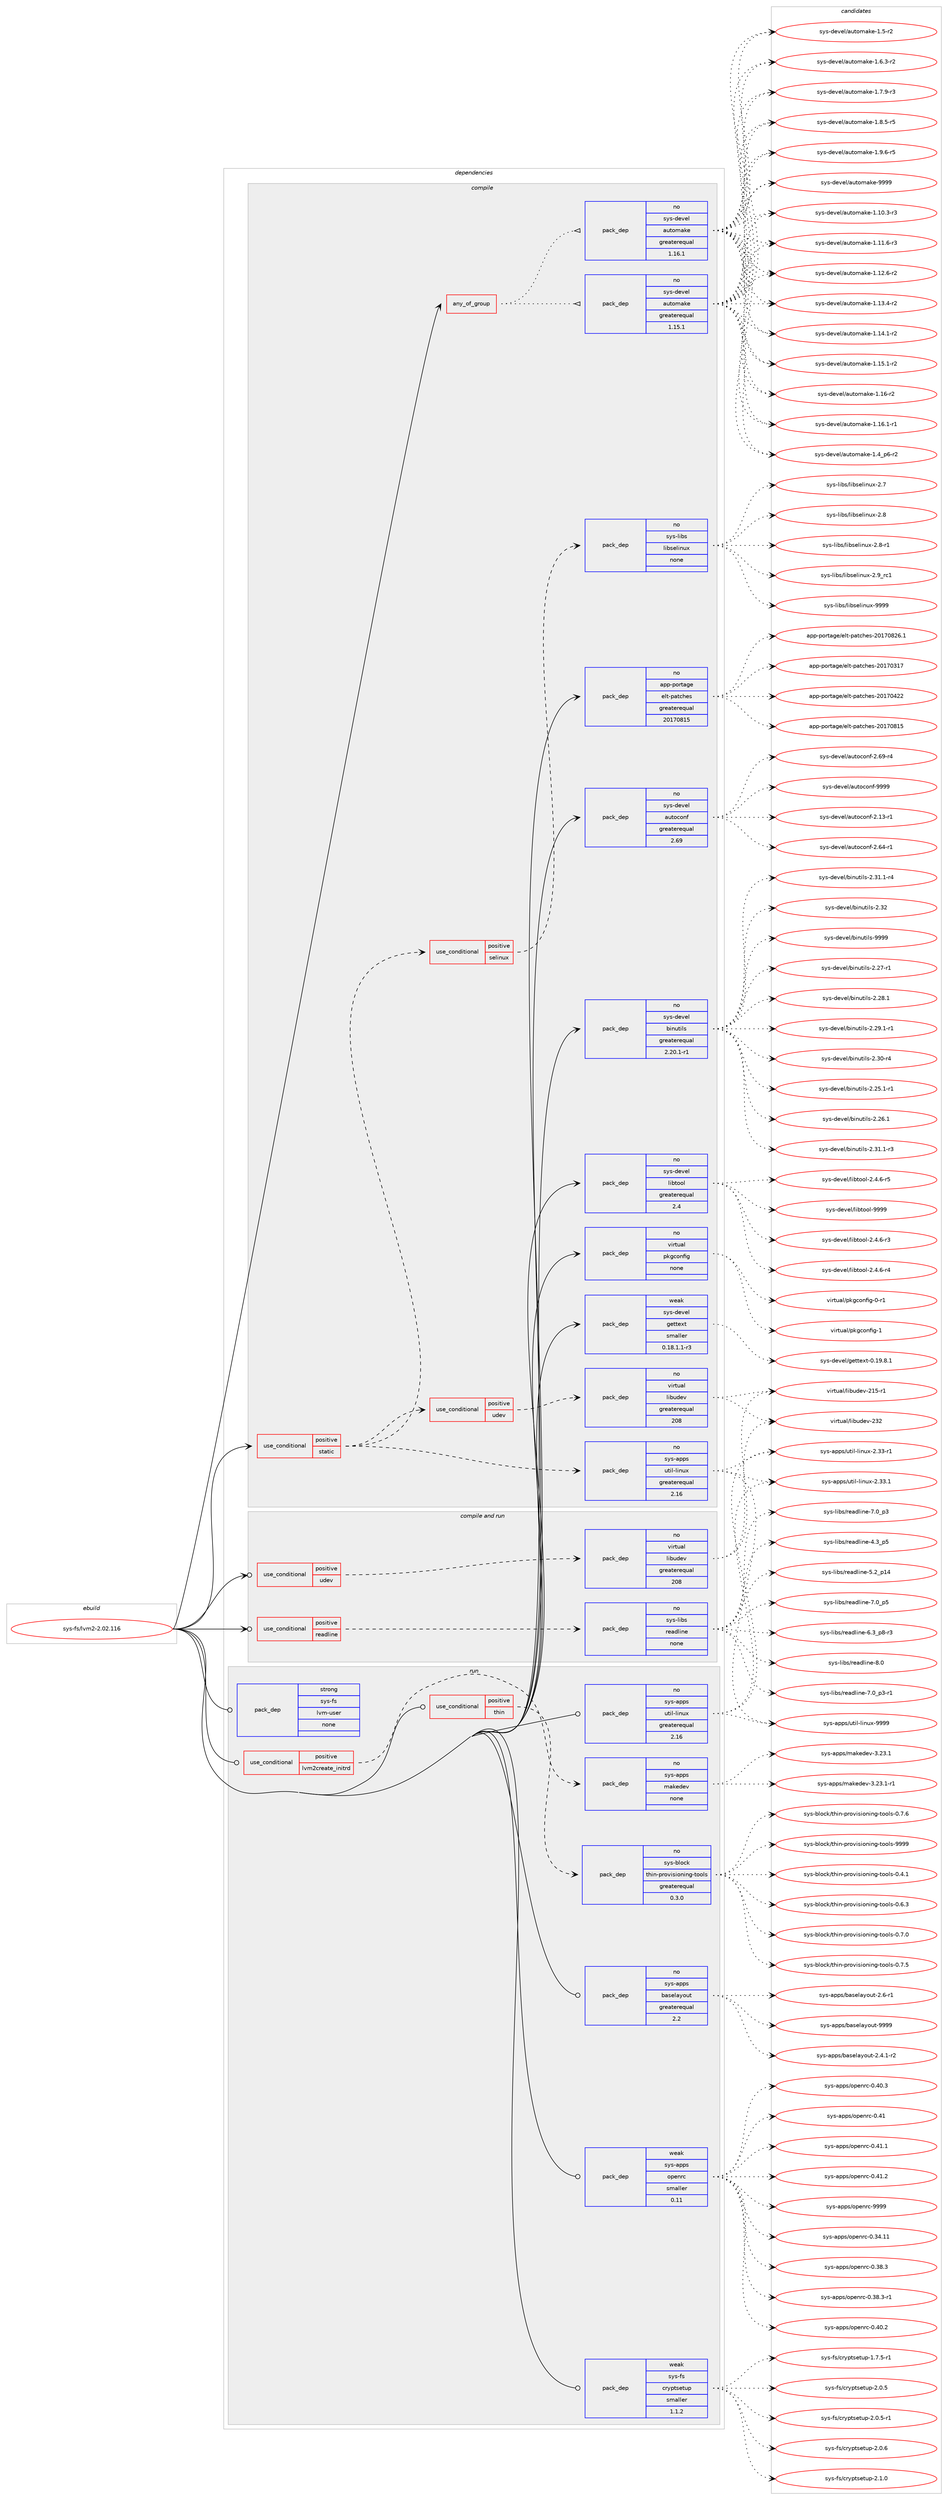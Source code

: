 digraph prolog {

# *************
# Graph options
# *************

newrank=true;
concentrate=true;
compound=true;
graph [rankdir=LR,fontname=Helvetica,fontsize=10,ranksep=1.5];#, ranksep=2.5, nodesep=0.2];
edge  [arrowhead=vee];
node  [fontname=Helvetica,fontsize=10];

# **********
# The ebuild
# **********

subgraph cluster_leftcol {
color=gray;
rank=same;
label=<<i>ebuild</i>>;
id [label="sys-fs/lvm2-2.02.116", color=red, width=4, href="../sys-fs/lvm2-2.02.116.svg"];
}

# ****************
# The dependencies
# ****************

subgraph cluster_midcol {
color=gray;
label=<<i>dependencies</i>>;
subgraph cluster_compile {
fillcolor="#eeeeee";
style=filled;
label=<<i>compile</i>>;
subgraph any27535 {
dependency1732407 [label=<<TABLE BORDER="0" CELLBORDER="1" CELLSPACING="0" CELLPADDING="4"><TR><TD CELLPADDING="10">any_of_group</TD></TR></TABLE>>, shape=none, color=red];subgraph pack1243264 {
dependency1732408 [label=<<TABLE BORDER="0" CELLBORDER="1" CELLSPACING="0" CELLPADDING="4" WIDTH="220"><TR><TD ROWSPAN="6" CELLPADDING="30">pack_dep</TD></TR><TR><TD WIDTH="110">no</TD></TR><TR><TD>sys-devel</TD></TR><TR><TD>automake</TD></TR><TR><TD>greaterequal</TD></TR><TR><TD>1.16.1</TD></TR></TABLE>>, shape=none, color=blue];
}
dependency1732407:e -> dependency1732408:w [weight=20,style="dotted",arrowhead="oinv"];
subgraph pack1243265 {
dependency1732409 [label=<<TABLE BORDER="0" CELLBORDER="1" CELLSPACING="0" CELLPADDING="4" WIDTH="220"><TR><TD ROWSPAN="6" CELLPADDING="30">pack_dep</TD></TR><TR><TD WIDTH="110">no</TD></TR><TR><TD>sys-devel</TD></TR><TR><TD>automake</TD></TR><TR><TD>greaterequal</TD></TR><TR><TD>1.15.1</TD></TR></TABLE>>, shape=none, color=blue];
}
dependency1732407:e -> dependency1732409:w [weight=20,style="dotted",arrowhead="oinv"];
}
id:e -> dependency1732407:w [weight=20,style="solid",arrowhead="vee"];
subgraph cond460691 {
dependency1732410 [label=<<TABLE BORDER="0" CELLBORDER="1" CELLSPACING="0" CELLPADDING="4"><TR><TD ROWSPAN="3" CELLPADDING="10">use_conditional</TD></TR><TR><TD>positive</TD></TR><TR><TD>static</TD></TR></TABLE>>, shape=none, color=red];
subgraph cond460692 {
dependency1732411 [label=<<TABLE BORDER="0" CELLBORDER="1" CELLSPACING="0" CELLPADDING="4"><TR><TD ROWSPAN="3" CELLPADDING="10">use_conditional</TD></TR><TR><TD>positive</TD></TR><TR><TD>selinux</TD></TR></TABLE>>, shape=none, color=red];
subgraph pack1243266 {
dependency1732412 [label=<<TABLE BORDER="0" CELLBORDER="1" CELLSPACING="0" CELLPADDING="4" WIDTH="220"><TR><TD ROWSPAN="6" CELLPADDING="30">pack_dep</TD></TR><TR><TD WIDTH="110">no</TD></TR><TR><TD>sys-libs</TD></TR><TR><TD>libselinux</TD></TR><TR><TD>none</TD></TR><TR><TD></TD></TR></TABLE>>, shape=none, color=blue];
}
dependency1732411:e -> dependency1732412:w [weight=20,style="dashed",arrowhead="vee"];
}
dependency1732410:e -> dependency1732411:w [weight=20,style="dashed",arrowhead="vee"];
subgraph cond460693 {
dependency1732413 [label=<<TABLE BORDER="0" CELLBORDER="1" CELLSPACING="0" CELLPADDING="4"><TR><TD ROWSPAN="3" CELLPADDING="10">use_conditional</TD></TR><TR><TD>positive</TD></TR><TR><TD>udev</TD></TR></TABLE>>, shape=none, color=red];
subgraph pack1243267 {
dependency1732414 [label=<<TABLE BORDER="0" CELLBORDER="1" CELLSPACING="0" CELLPADDING="4" WIDTH="220"><TR><TD ROWSPAN="6" CELLPADDING="30">pack_dep</TD></TR><TR><TD WIDTH="110">no</TD></TR><TR><TD>virtual</TD></TR><TR><TD>libudev</TD></TR><TR><TD>greaterequal</TD></TR><TR><TD>208</TD></TR></TABLE>>, shape=none, color=blue];
}
dependency1732413:e -> dependency1732414:w [weight=20,style="dashed",arrowhead="vee"];
}
dependency1732410:e -> dependency1732413:w [weight=20,style="dashed",arrowhead="vee"];
subgraph pack1243268 {
dependency1732415 [label=<<TABLE BORDER="0" CELLBORDER="1" CELLSPACING="0" CELLPADDING="4" WIDTH="220"><TR><TD ROWSPAN="6" CELLPADDING="30">pack_dep</TD></TR><TR><TD WIDTH="110">no</TD></TR><TR><TD>sys-apps</TD></TR><TR><TD>util-linux</TD></TR><TR><TD>greaterequal</TD></TR><TR><TD>2.16</TD></TR></TABLE>>, shape=none, color=blue];
}
dependency1732410:e -> dependency1732415:w [weight=20,style="dashed",arrowhead="vee"];
}
id:e -> dependency1732410:w [weight=20,style="solid",arrowhead="vee"];
subgraph pack1243269 {
dependency1732416 [label=<<TABLE BORDER="0" CELLBORDER="1" CELLSPACING="0" CELLPADDING="4" WIDTH="220"><TR><TD ROWSPAN="6" CELLPADDING="30">pack_dep</TD></TR><TR><TD WIDTH="110">no</TD></TR><TR><TD>app-portage</TD></TR><TR><TD>elt-patches</TD></TR><TR><TD>greaterequal</TD></TR><TR><TD>20170815</TD></TR></TABLE>>, shape=none, color=blue];
}
id:e -> dependency1732416:w [weight=20,style="solid",arrowhead="vee"];
subgraph pack1243270 {
dependency1732417 [label=<<TABLE BORDER="0" CELLBORDER="1" CELLSPACING="0" CELLPADDING="4" WIDTH="220"><TR><TD ROWSPAN="6" CELLPADDING="30">pack_dep</TD></TR><TR><TD WIDTH="110">no</TD></TR><TR><TD>sys-devel</TD></TR><TR><TD>autoconf</TD></TR><TR><TD>greaterequal</TD></TR><TR><TD>2.69</TD></TR></TABLE>>, shape=none, color=blue];
}
id:e -> dependency1732417:w [weight=20,style="solid",arrowhead="vee"];
subgraph pack1243271 {
dependency1732418 [label=<<TABLE BORDER="0" CELLBORDER="1" CELLSPACING="0" CELLPADDING="4" WIDTH="220"><TR><TD ROWSPAN="6" CELLPADDING="30">pack_dep</TD></TR><TR><TD WIDTH="110">no</TD></TR><TR><TD>sys-devel</TD></TR><TR><TD>binutils</TD></TR><TR><TD>greaterequal</TD></TR><TR><TD>2.20.1-r1</TD></TR></TABLE>>, shape=none, color=blue];
}
id:e -> dependency1732418:w [weight=20,style="solid",arrowhead="vee"];
subgraph pack1243272 {
dependency1732419 [label=<<TABLE BORDER="0" CELLBORDER="1" CELLSPACING="0" CELLPADDING="4" WIDTH="220"><TR><TD ROWSPAN="6" CELLPADDING="30">pack_dep</TD></TR><TR><TD WIDTH="110">no</TD></TR><TR><TD>sys-devel</TD></TR><TR><TD>libtool</TD></TR><TR><TD>greaterequal</TD></TR><TR><TD>2.4</TD></TR></TABLE>>, shape=none, color=blue];
}
id:e -> dependency1732419:w [weight=20,style="solid",arrowhead="vee"];
subgraph pack1243273 {
dependency1732420 [label=<<TABLE BORDER="0" CELLBORDER="1" CELLSPACING="0" CELLPADDING="4" WIDTH="220"><TR><TD ROWSPAN="6" CELLPADDING="30">pack_dep</TD></TR><TR><TD WIDTH="110">no</TD></TR><TR><TD>virtual</TD></TR><TR><TD>pkgconfig</TD></TR><TR><TD>none</TD></TR><TR><TD></TD></TR></TABLE>>, shape=none, color=blue];
}
id:e -> dependency1732420:w [weight=20,style="solid",arrowhead="vee"];
subgraph pack1243274 {
dependency1732421 [label=<<TABLE BORDER="0" CELLBORDER="1" CELLSPACING="0" CELLPADDING="4" WIDTH="220"><TR><TD ROWSPAN="6" CELLPADDING="30">pack_dep</TD></TR><TR><TD WIDTH="110">weak</TD></TR><TR><TD>sys-devel</TD></TR><TR><TD>gettext</TD></TR><TR><TD>smaller</TD></TR><TR><TD>0.18.1.1-r3</TD></TR></TABLE>>, shape=none, color=blue];
}
id:e -> dependency1732421:w [weight=20,style="solid",arrowhead="vee"];
}
subgraph cluster_compileandrun {
fillcolor="#eeeeee";
style=filled;
label=<<i>compile and run</i>>;
subgraph cond460694 {
dependency1732422 [label=<<TABLE BORDER="0" CELLBORDER="1" CELLSPACING="0" CELLPADDING="4"><TR><TD ROWSPAN="3" CELLPADDING="10">use_conditional</TD></TR><TR><TD>positive</TD></TR><TR><TD>readline</TD></TR></TABLE>>, shape=none, color=red];
subgraph pack1243275 {
dependency1732423 [label=<<TABLE BORDER="0" CELLBORDER="1" CELLSPACING="0" CELLPADDING="4" WIDTH="220"><TR><TD ROWSPAN="6" CELLPADDING="30">pack_dep</TD></TR><TR><TD WIDTH="110">no</TD></TR><TR><TD>sys-libs</TD></TR><TR><TD>readline</TD></TR><TR><TD>none</TD></TR><TR><TD></TD></TR></TABLE>>, shape=none, color=blue];
}
dependency1732422:e -> dependency1732423:w [weight=20,style="dashed",arrowhead="vee"];
}
id:e -> dependency1732422:w [weight=20,style="solid",arrowhead="odotvee"];
subgraph cond460695 {
dependency1732424 [label=<<TABLE BORDER="0" CELLBORDER="1" CELLSPACING="0" CELLPADDING="4"><TR><TD ROWSPAN="3" CELLPADDING="10">use_conditional</TD></TR><TR><TD>positive</TD></TR><TR><TD>udev</TD></TR></TABLE>>, shape=none, color=red];
subgraph pack1243276 {
dependency1732425 [label=<<TABLE BORDER="0" CELLBORDER="1" CELLSPACING="0" CELLPADDING="4" WIDTH="220"><TR><TD ROWSPAN="6" CELLPADDING="30">pack_dep</TD></TR><TR><TD WIDTH="110">no</TD></TR><TR><TD>virtual</TD></TR><TR><TD>libudev</TD></TR><TR><TD>greaterequal</TD></TR><TR><TD>208</TD></TR></TABLE>>, shape=none, color=blue];
}
dependency1732424:e -> dependency1732425:w [weight=20,style="dashed",arrowhead="vee"];
}
id:e -> dependency1732424:w [weight=20,style="solid",arrowhead="odotvee"];
}
subgraph cluster_run {
fillcolor="#eeeeee";
style=filled;
label=<<i>run</i>>;
subgraph cond460696 {
dependency1732426 [label=<<TABLE BORDER="0" CELLBORDER="1" CELLSPACING="0" CELLPADDING="4"><TR><TD ROWSPAN="3" CELLPADDING="10">use_conditional</TD></TR><TR><TD>positive</TD></TR><TR><TD>lvm2create_initrd</TD></TR></TABLE>>, shape=none, color=red];
subgraph pack1243277 {
dependency1732427 [label=<<TABLE BORDER="0" CELLBORDER="1" CELLSPACING="0" CELLPADDING="4" WIDTH="220"><TR><TD ROWSPAN="6" CELLPADDING="30">pack_dep</TD></TR><TR><TD WIDTH="110">no</TD></TR><TR><TD>sys-apps</TD></TR><TR><TD>makedev</TD></TR><TR><TD>none</TD></TR><TR><TD></TD></TR></TABLE>>, shape=none, color=blue];
}
dependency1732426:e -> dependency1732427:w [weight=20,style="dashed",arrowhead="vee"];
}
id:e -> dependency1732426:w [weight=20,style="solid",arrowhead="odot"];
subgraph cond460697 {
dependency1732428 [label=<<TABLE BORDER="0" CELLBORDER="1" CELLSPACING="0" CELLPADDING="4"><TR><TD ROWSPAN="3" CELLPADDING="10">use_conditional</TD></TR><TR><TD>positive</TD></TR><TR><TD>thin</TD></TR></TABLE>>, shape=none, color=red];
subgraph pack1243278 {
dependency1732429 [label=<<TABLE BORDER="0" CELLBORDER="1" CELLSPACING="0" CELLPADDING="4" WIDTH="220"><TR><TD ROWSPAN="6" CELLPADDING="30">pack_dep</TD></TR><TR><TD WIDTH="110">no</TD></TR><TR><TD>sys-block</TD></TR><TR><TD>thin-provisioning-tools</TD></TR><TR><TD>greaterequal</TD></TR><TR><TD>0.3.0</TD></TR></TABLE>>, shape=none, color=blue];
}
dependency1732428:e -> dependency1732429:w [weight=20,style="dashed",arrowhead="vee"];
}
id:e -> dependency1732428:w [weight=20,style="solid",arrowhead="odot"];
subgraph pack1243279 {
dependency1732430 [label=<<TABLE BORDER="0" CELLBORDER="1" CELLSPACING="0" CELLPADDING="4" WIDTH="220"><TR><TD ROWSPAN="6" CELLPADDING="30">pack_dep</TD></TR><TR><TD WIDTH="110">no</TD></TR><TR><TD>sys-apps</TD></TR><TR><TD>baselayout</TD></TR><TR><TD>greaterequal</TD></TR><TR><TD>2.2</TD></TR></TABLE>>, shape=none, color=blue];
}
id:e -> dependency1732430:w [weight=20,style="solid",arrowhead="odot"];
subgraph pack1243280 {
dependency1732431 [label=<<TABLE BORDER="0" CELLBORDER="1" CELLSPACING="0" CELLPADDING="4" WIDTH="220"><TR><TD ROWSPAN="6" CELLPADDING="30">pack_dep</TD></TR><TR><TD WIDTH="110">no</TD></TR><TR><TD>sys-apps</TD></TR><TR><TD>util-linux</TD></TR><TR><TD>greaterequal</TD></TR><TR><TD>2.16</TD></TR></TABLE>>, shape=none, color=blue];
}
id:e -> dependency1732431:w [weight=20,style="solid",arrowhead="odot"];
subgraph pack1243281 {
dependency1732432 [label=<<TABLE BORDER="0" CELLBORDER="1" CELLSPACING="0" CELLPADDING="4" WIDTH="220"><TR><TD ROWSPAN="6" CELLPADDING="30">pack_dep</TD></TR><TR><TD WIDTH="110">strong</TD></TR><TR><TD>sys-fs</TD></TR><TR><TD>lvm-user</TD></TR><TR><TD>none</TD></TR><TR><TD></TD></TR></TABLE>>, shape=none, color=blue];
}
id:e -> dependency1732432:w [weight=20,style="solid",arrowhead="odot"];
subgraph pack1243282 {
dependency1732433 [label=<<TABLE BORDER="0" CELLBORDER="1" CELLSPACING="0" CELLPADDING="4" WIDTH="220"><TR><TD ROWSPAN="6" CELLPADDING="30">pack_dep</TD></TR><TR><TD WIDTH="110">weak</TD></TR><TR><TD>sys-apps</TD></TR><TR><TD>openrc</TD></TR><TR><TD>smaller</TD></TR><TR><TD>0.11</TD></TR></TABLE>>, shape=none, color=blue];
}
id:e -> dependency1732433:w [weight=20,style="solid",arrowhead="odot"];
subgraph pack1243283 {
dependency1732434 [label=<<TABLE BORDER="0" CELLBORDER="1" CELLSPACING="0" CELLPADDING="4" WIDTH="220"><TR><TD ROWSPAN="6" CELLPADDING="30">pack_dep</TD></TR><TR><TD WIDTH="110">weak</TD></TR><TR><TD>sys-fs</TD></TR><TR><TD>cryptsetup</TD></TR><TR><TD>smaller</TD></TR><TR><TD>1.1.2</TD></TR></TABLE>>, shape=none, color=blue];
}
id:e -> dependency1732434:w [weight=20,style="solid",arrowhead="odot"];
}
}

# **************
# The candidates
# **************

subgraph cluster_choices {
rank=same;
color=gray;
label=<<i>candidates</i>>;

subgraph choice1243264 {
color=black;
nodesep=1;
choice11512111545100101118101108479711711611110997107101454946494846514511451 [label="sys-devel/automake-1.10.3-r3", color=red, width=4,href="../sys-devel/automake-1.10.3-r3.svg"];
choice11512111545100101118101108479711711611110997107101454946494946544511451 [label="sys-devel/automake-1.11.6-r3", color=red, width=4,href="../sys-devel/automake-1.11.6-r3.svg"];
choice11512111545100101118101108479711711611110997107101454946495046544511450 [label="sys-devel/automake-1.12.6-r2", color=red, width=4,href="../sys-devel/automake-1.12.6-r2.svg"];
choice11512111545100101118101108479711711611110997107101454946495146524511450 [label="sys-devel/automake-1.13.4-r2", color=red, width=4,href="../sys-devel/automake-1.13.4-r2.svg"];
choice11512111545100101118101108479711711611110997107101454946495246494511450 [label="sys-devel/automake-1.14.1-r2", color=red, width=4,href="../sys-devel/automake-1.14.1-r2.svg"];
choice11512111545100101118101108479711711611110997107101454946495346494511450 [label="sys-devel/automake-1.15.1-r2", color=red, width=4,href="../sys-devel/automake-1.15.1-r2.svg"];
choice1151211154510010111810110847971171161111099710710145494649544511450 [label="sys-devel/automake-1.16-r2", color=red, width=4,href="../sys-devel/automake-1.16-r2.svg"];
choice11512111545100101118101108479711711611110997107101454946495446494511449 [label="sys-devel/automake-1.16.1-r1", color=red, width=4,href="../sys-devel/automake-1.16.1-r1.svg"];
choice115121115451001011181011084797117116111109971071014549465295112544511450 [label="sys-devel/automake-1.4_p6-r2", color=red, width=4,href="../sys-devel/automake-1.4_p6-r2.svg"];
choice11512111545100101118101108479711711611110997107101454946534511450 [label="sys-devel/automake-1.5-r2", color=red, width=4,href="../sys-devel/automake-1.5-r2.svg"];
choice115121115451001011181011084797117116111109971071014549465446514511450 [label="sys-devel/automake-1.6.3-r2", color=red, width=4,href="../sys-devel/automake-1.6.3-r2.svg"];
choice115121115451001011181011084797117116111109971071014549465546574511451 [label="sys-devel/automake-1.7.9-r3", color=red, width=4,href="../sys-devel/automake-1.7.9-r3.svg"];
choice115121115451001011181011084797117116111109971071014549465646534511453 [label="sys-devel/automake-1.8.5-r5", color=red, width=4,href="../sys-devel/automake-1.8.5-r5.svg"];
choice115121115451001011181011084797117116111109971071014549465746544511453 [label="sys-devel/automake-1.9.6-r5", color=red, width=4,href="../sys-devel/automake-1.9.6-r5.svg"];
choice115121115451001011181011084797117116111109971071014557575757 [label="sys-devel/automake-9999", color=red, width=4,href="../sys-devel/automake-9999.svg"];
dependency1732408:e -> choice11512111545100101118101108479711711611110997107101454946494846514511451:w [style=dotted,weight="100"];
dependency1732408:e -> choice11512111545100101118101108479711711611110997107101454946494946544511451:w [style=dotted,weight="100"];
dependency1732408:e -> choice11512111545100101118101108479711711611110997107101454946495046544511450:w [style=dotted,weight="100"];
dependency1732408:e -> choice11512111545100101118101108479711711611110997107101454946495146524511450:w [style=dotted,weight="100"];
dependency1732408:e -> choice11512111545100101118101108479711711611110997107101454946495246494511450:w [style=dotted,weight="100"];
dependency1732408:e -> choice11512111545100101118101108479711711611110997107101454946495346494511450:w [style=dotted,weight="100"];
dependency1732408:e -> choice1151211154510010111810110847971171161111099710710145494649544511450:w [style=dotted,weight="100"];
dependency1732408:e -> choice11512111545100101118101108479711711611110997107101454946495446494511449:w [style=dotted,weight="100"];
dependency1732408:e -> choice115121115451001011181011084797117116111109971071014549465295112544511450:w [style=dotted,weight="100"];
dependency1732408:e -> choice11512111545100101118101108479711711611110997107101454946534511450:w [style=dotted,weight="100"];
dependency1732408:e -> choice115121115451001011181011084797117116111109971071014549465446514511450:w [style=dotted,weight="100"];
dependency1732408:e -> choice115121115451001011181011084797117116111109971071014549465546574511451:w [style=dotted,weight="100"];
dependency1732408:e -> choice115121115451001011181011084797117116111109971071014549465646534511453:w [style=dotted,weight="100"];
dependency1732408:e -> choice115121115451001011181011084797117116111109971071014549465746544511453:w [style=dotted,weight="100"];
dependency1732408:e -> choice115121115451001011181011084797117116111109971071014557575757:w [style=dotted,weight="100"];
}
subgraph choice1243265 {
color=black;
nodesep=1;
choice11512111545100101118101108479711711611110997107101454946494846514511451 [label="sys-devel/automake-1.10.3-r3", color=red, width=4,href="../sys-devel/automake-1.10.3-r3.svg"];
choice11512111545100101118101108479711711611110997107101454946494946544511451 [label="sys-devel/automake-1.11.6-r3", color=red, width=4,href="../sys-devel/automake-1.11.6-r3.svg"];
choice11512111545100101118101108479711711611110997107101454946495046544511450 [label="sys-devel/automake-1.12.6-r2", color=red, width=4,href="../sys-devel/automake-1.12.6-r2.svg"];
choice11512111545100101118101108479711711611110997107101454946495146524511450 [label="sys-devel/automake-1.13.4-r2", color=red, width=4,href="../sys-devel/automake-1.13.4-r2.svg"];
choice11512111545100101118101108479711711611110997107101454946495246494511450 [label="sys-devel/automake-1.14.1-r2", color=red, width=4,href="../sys-devel/automake-1.14.1-r2.svg"];
choice11512111545100101118101108479711711611110997107101454946495346494511450 [label="sys-devel/automake-1.15.1-r2", color=red, width=4,href="../sys-devel/automake-1.15.1-r2.svg"];
choice1151211154510010111810110847971171161111099710710145494649544511450 [label="sys-devel/automake-1.16-r2", color=red, width=4,href="../sys-devel/automake-1.16-r2.svg"];
choice11512111545100101118101108479711711611110997107101454946495446494511449 [label="sys-devel/automake-1.16.1-r1", color=red, width=4,href="../sys-devel/automake-1.16.1-r1.svg"];
choice115121115451001011181011084797117116111109971071014549465295112544511450 [label="sys-devel/automake-1.4_p6-r2", color=red, width=4,href="../sys-devel/automake-1.4_p6-r2.svg"];
choice11512111545100101118101108479711711611110997107101454946534511450 [label="sys-devel/automake-1.5-r2", color=red, width=4,href="../sys-devel/automake-1.5-r2.svg"];
choice115121115451001011181011084797117116111109971071014549465446514511450 [label="sys-devel/automake-1.6.3-r2", color=red, width=4,href="../sys-devel/automake-1.6.3-r2.svg"];
choice115121115451001011181011084797117116111109971071014549465546574511451 [label="sys-devel/automake-1.7.9-r3", color=red, width=4,href="../sys-devel/automake-1.7.9-r3.svg"];
choice115121115451001011181011084797117116111109971071014549465646534511453 [label="sys-devel/automake-1.8.5-r5", color=red, width=4,href="../sys-devel/automake-1.8.5-r5.svg"];
choice115121115451001011181011084797117116111109971071014549465746544511453 [label="sys-devel/automake-1.9.6-r5", color=red, width=4,href="../sys-devel/automake-1.9.6-r5.svg"];
choice115121115451001011181011084797117116111109971071014557575757 [label="sys-devel/automake-9999", color=red, width=4,href="../sys-devel/automake-9999.svg"];
dependency1732409:e -> choice11512111545100101118101108479711711611110997107101454946494846514511451:w [style=dotted,weight="100"];
dependency1732409:e -> choice11512111545100101118101108479711711611110997107101454946494946544511451:w [style=dotted,weight="100"];
dependency1732409:e -> choice11512111545100101118101108479711711611110997107101454946495046544511450:w [style=dotted,weight="100"];
dependency1732409:e -> choice11512111545100101118101108479711711611110997107101454946495146524511450:w [style=dotted,weight="100"];
dependency1732409:e -> choice11512111545100101118101108479711711611110997107101454946495246494511450:w [style=dotted,weight="100"];
dependency1732409:e -> choice11512111545100101118101108479711711611110997107101454946495346494511450:w [style=dotted,weight="100"];
dependency1732409:e -> choice1151211154510010111810110847971171161111099710710145494649544511450:w [style=dotted,weight="100"];
dependency1732409:e -> choice11512111545100101118101108479711711611110997107101454946495446494511449:w [style=dotted,weight="100"];
dependency1732409:e -> choice115121115451001011181011084797117116111109971071014549465295112544511450:w [style=dotted,weight="100"];
dependency1732409:e -> choice11512111545100101118101108479711711611110997107101454946534511450:w [style=dotted,weight="100"];
dependency1732409:e -> choice115121115451001011181011084797117116111109971071014549465446514511450:w [style=dotted,weight="100"];
dependency1732409:e -> choice115121115451001011181011084797117116111109971071014549465546574511451:w [style=dotted,weight="100"];
dependency1732409:e -> choice115121115451001011181011084797117116111109971071014549465646534511453:w [style=dotted,weight="100"];
dependency1732409:e -> choice115121115451001011181011084797117116111109971071014549465746544511453:w [style=dotted,weight="100"];
dependency1732409:e -> choice115121115451001011181011084797117116111109971071014557575757:w [style=dotted,weight="100"];
}
subgraph choice1243266 {
color=black;
nodesep=1;
choice1151211154510810598115471081059811510110810511011712045504655 [label="sys-libs/libselinux-2.7", color=red, width=4,href="../sys-libs/libselinux-2.7.svg"];
choice1151211154510810598115471081059811510110810511011712045504656 [label="sys-libs/libselinux-2.8", color=red, width=4,href="../sys-libs/libselinux-2.8.svg"];
choice11512111545108105981154710810598115101108105110117120455046564511449 [label="sys-libs/libselinux-2.8-r1", color=red, width=4,href="../sys-libs/libselinux-2.8-r1.svg"];
choice1151211154510810598115471081059811510110810511011712045504657951149949 [label="sys-libs/libselinux-2.9_rc1", color=red, width=4,href="../sys-libs/libselinux-2.9_rc1.svg"];
choice115121115451081059811547108105981151011081051101171204557575757 [label="sys-libs/libselinux-9999", color=red, width=4,href="../sys-libs/libselinux-9999.svg"];
dependency1732412:e -> choice1151211154510810598115471081059811510110810511011712045504655:w [style=dotted,weight="100"];
dependency1732412:e -> choice1151211154510810598115471081059811510110810511011712045504656:w [style=dotted,weight="100"];
dependency1732412:e -> choice11512111545108105981154710810598115101108105110117120455046564511449:w [style=dotted,weight="100"];
dependency1732412:e -> choice1151211154510810598115471081059811510110810511011712045504657951149949:w [style=dotted,weight="100"];
dependency1732412:e -> choice115121115451081059811547108105981151011081051101171204557575757:w [style=dotted,weight="100"];
}
subgraph choice1243267 {
color=black;
nodesep=1;
choice118105114116117971084710810598117100101118455049534511449 [label="virtual/libudev-215-r1", color=red, width=4,href="../virtual/libudev-215-r1.svg"];
choice11810511411611797108471081059811710010111845505150 [label="virtual/libudev-232", color=red, width=4,href="../virtual/libudev-232.svg"];
dependency1732414:e -> choice118105114116117971084710810598117100101118455049534511449:w [style=dotted,weight="100"];
dependency1732414:e -> choice11810511411611797108471081059811710010111845505150:w [style=dotted,weight="100"];
}
subgraph choice1243268 {
color=black;
nodesep=1;
choice1151211154597112112115471171161051084510810511011712045504651514511449 [label="sys-apps/util-linux-2.33-r1", color=red, width=4,href="../sys-apps/util-linux-2.33-r1.svg"];
choice1151211154597112112115471171161051084510810511011712045504651514649 [label="sys-apps/util-linux-2.33.1", color=red, width=4,href="../sys-apps/util-linux-2.33.1.svg"];
choice115121115459711211211547117116105108451081051101171204557575757 [label="sys-apps/util-linux-9999", color=red, width=4,href="../sys-apps/util-linux-9999.svg"];
dependency1732415:e -> choice1151211154597112112115471171161051084510810511011712045504651514511449:w [style=dotted,weight="100"];
dependency1732415:e -> choice1151211154597112112115471171161051084510810511011712045504651514649:w [style=dotted,weight="100"];
dependency1732415:e -> choice115121115459711211211547117116105108451081051101171204557575757:w [style=dotted,weight="100"];
}
subgraph choice1243269 {
color=black;
nodesep=1;
choice97112112451121111141169710310147101108116451129711699104101115455048495548514955 [label="app-portage/elt-patches-20170317", color=red, width=4,href="../app-portage/elt-patches-20170317.svg"];
choice97112112451121111141169710310147101108116451129711699104101115455048495548525050 [label="app-portage/elt-patches-20170422", color=red, width=4,href="../app-portage/elt-patches-20170422.svg"];
choice97112112451121111141169710310147101108116451129711699104101115455048495548564953 [label="app-portage/elt-patches-20170815", color=red, width=4,href="../app-portage/elt-patches-20170815.svg"];
choice971121124511211111411697103101471011081164511297116991041011154550484955485650544649 [label="app-portage/elt-patches-20170826.1", color=red, width=4,href="../app-portage/elt-patches-20170826.1.svg"];
dependency1732416:e -> choice97112112451121111141169710310147101108116451129711699104101115455048495548514955:w [style=dotted,weight="100"];
dependency1732416:e -> choice97112112451121111141169710310147101108116451129711699104101115455048495548525050:w [style=dotted,weight="100"];
dependency1732416:e -> choice97112112451121111141169710310147101108116451129711699104101115455048495548564953:w [style=dotted,weight="100"];
dependency1732416:e -> choice971121124511211111411697103101471011081164511297116991041011154550484955485650544649:w [style=dotted,weight="100"];
}
subgraph choice1243270 {
color=black;
nodesep=1;
choice1151211154510010111810110847971171161119911111010245504649514511449 [label="sys-devel/autoconf-2.13-r1", color=red, width=4,href="../sys-devel/autoconf-2.13-r1.svg"];
choice1151211154510010111810110847971171161119911111010245504654524511449 [label="sys-devel/autoconf-2.64-r1", color=red, width=4,href="../sys-devel/autoconf-2.64-r1.svg"];
choice1151211154510010111810110847971171161119911111010245504654574511452 [label="sys-devel/autoconf-2.69-r4", color=red, width=4,href="../sys-devel/autoconf-2.69-r4.svg"];
choice115121115451001011181011084797117116111991111101024557575757 [label="sys-devel/autoconf-9999", color=red, width=4,href="../sys-devel/autoconf-9999.svg"];
dependency1732417:e -> choice1151211154510010111810110847971171161119911111010245504649514511449:w [style=dotted,weight="100"];
dependency1732417:e -> choice1151211154510010111810110847971171161119911111010245504654524511449:w [style=dotted,weight="100"];
dependency1732417:e -> choice1151211154510010111810110847971171161119911111010245504654574511452:w [style=dotted,weight="100"];
dependency1732417:e -> choice115121115451001011181011084797117116111991111101024557575757:w [style=dotted,weight="100"];
}
subgraph choice1243271 {
color=black;
nodesep=1;
choice115121115451001011181011084798105110117116105108115455046505346494511449 [label="sys-devel/binutils-2.25.1-r1", color=red, width=4,href="../sys-devel/binutils-2.25.1-r1.svg"];
choice11512111545100101118101108479810511011711610510811545504650544649 [label="sys-devel/binutils-2.26.1", color=red, width=4,href="../sys-devel/binutils-2.26.1.svg"];
choice11512111545100101118101108479810511011711610510811545504650554511449 [label="sys-devel/binutils-2.27-r1", color=red, width=4,href="../sys-devel/binutils-2.27-r1.svg"];
choice11512111545100101118101108479810511011711610510811545504650564649 [label="sys-devel/binutils-2.28.1", color=red, width=4,href="../sys-devel/binutils-2.28.1.svg"];
choice115121115451001011181011084798105110117116105108115455046505746494511449 [label="sys-devel/binutils-2.29.1-r1", color=red, width=4,href="../sys-devel/binutils-2.29.1-r1.svg"];
choice11512111545100101118101108479810511011711610510811545504651484511452 [label="sys-devel/binutils-2.30-r4", color=red, width=4,href="../sys-devel/binutils-2.30-r4.svg"];
choice115121115451001011181011084798105110117116105108115455046514946494511451 [label="sys-devel/binutils-2.31.1-r3", color=red, width=4,href="../sys-devel/binutils-2.31.1-r3.svg"];
choice115121115451001011181011084798105110117116105108115455046514946494511452 [label="sys-devel/binutils-2.31.1-r4", color=red, width=4,href="../sys-devel/binutils-2.31.1-r4.svg"];
choice1151211154510010111810110847981051101171161051081154550465150 [label="sys-devel/binutils-2.32", color=red, width=4,href="../sys-devel/binutils-2.32.svg"];
choice1151211154510010111810110847981051101171161051081154557575757 [label="sys-devel/binutils-9999", color=red, width=4,href="../sys-devel/binutils-9999.svg"];
dependency1732418:e -> choice115121115451001011181011084798105110117116105108115455046505346494511449:w [style=dotted,weight="100"];
dependency1732418:e -> choice11512111545100101118101108479810511011711610510811545504650544649:w [style=dotted,weight="100"];
dependency1732418:e -> choice11512111545100101118101108479810511011711610510811545504650554511449:w [style=dotted,weight="100"];
dependency1732418:e -> choice11512111545100101118101108479810511011711610510811545504650564649:w [style=dotted,weight="100"];
dependency1732418:e -> choice115121115451001011181011084798105110117116105108115455046505746494511449:w [style=dotted,weight="100"];
dependency1732418:e -> choice11512111545100101118101108479810511011711610510811545504651484511452:w [style=dotted,weight="100"];
dependency1732418:e -> choice115121115451001011181011084798105110117116105108115455046514946494511451:w [style=dotted,weight="100"];
dependency1732418:e -> choice115121115451001011181011084798105110117116105108115455046514946494511452:w [style=dotted,weight="100"];
dependency1732418:e -> choice1151211154510010111810110847981051101171161051081154550465150:w [style=dotted,weight="100"];
dependency1732418:e -> choice1151211154510010111810110847981051101171161051081154557575757:w [style=dotted,weight="100"];
}
subgraph choice1243272 {
color=black;
nodesep=1;
choice1151211154510010111810110847108105981161111111084550465246544511451 [label="sys-devel/libtool-2.4.6-r3", color=red, width=4,href="../sys-devel/libtool-2.4.6-r3.svg"];
choice1151211154510010111810110847108105981161111111084550465246544511452 [label="sys-devel/libtool-2.4.6-r4", color=red, width=4,href="../sys-devel/libtool-2.4.6-r4.svg"];
choice1151211154510010111810110847108105981161111111084550465246544511453 [label="sys-devel/libtool-2.4.6-r5", color=red, width=4,href="../sys-devel/libtool-2.4.6-r5.svg"];
choice1151211154510010111810110847108105981161111111084557575757 [label="sys-devel/libtool-9999", color=red, width=4,href="../sys-devel/libtool-9999.svg"];
dependency1732419:e -> choice1151211154510010111810110847108105981161111111084550465246544511451:w [style=dotted,weight="100"];
dependency1732419:e -> choice1151211154510010111810110847108105981161111111084550465246544511452:w [style=dotted,weight="100"];
dependency1732419:e -> choice1151211154510010111810110847108105981161111111084550465246544511453:w [style=dotted,weight="100"];
dependency1732419:e -> choice1151211154510010111810110847108105981161111111084557575757:w [style=dotted,weight="100"];
}
subgraph choice1243273 {
color=black;
nodesep=1;
choice11810511411611797108471121071039911111010210510345484511449 [label="virtual/pkgconfig-0-r1", color=red, width=4,href="../virtual/pkgconfig-0-r1.svg"];
choice1181051141161179710847112107103991111101021051034549 [label="virtual/pkgconfig-1", color=red, width=4,href="../virtual/pkgconfig-1.svg"];
dependency1732420:e -> choice11810511411611797108471121071039911111010210510345484511449:w [style=dotted,weight="100"];
dependency1732420:e -> choice1181051141161179710847112107103991111101021051034549:w [style=dotted,weight="100"];
}
subgraph choice1243274 {
color=black;
nodesep=1;
choice1151211154510010111810110847103101116116101120116454846495746564649 [label="sys-devel/gettext-0.19.8.1", color=red, width=4,href="../sys-devel/gettext-0.19.8.1.svg"];
dependency1732421:e -> choice1151211154510010111810110847103101116116101120116454846495746564649:w [style=dotted,weight="100"];
}
subgraph choice1243275 {
color=black;
nodesep=1;
choice11512111545108105981154711410197100108105110101455246519511253 [label="sys-libs/readline-4.3_p5", color=red, width=4,href="../sys-libs/readline-4.3_p5.svg"];
choice1151211154510810598115471141019710010810511010145534650951124952 [label="sys-libs/readline-5.2_p14", color=red, width=4,href="../sys-libs/readline-5.2_p14.svg"];
choice115121115451081059811547114101971001081051101014554465195112564511451 [label="sys-libs/readline-6.3_p8-r3", color=red, width=4,href="../sys-libs/readline-6.3_p8-r3.svg"];
choice11512111545108105981154711410197100108105110101455546489511251 [label="sys-libs/readline-7.0_p3", color=red, width=4,href="../sys-libs/readline-7.0_p3.svg"];
choice115121115451081059811547114101971001081051101014555464895112514511449 [label="sys-libs/readline-7.0_p3-r1", color=red, width=4,href="../sys-libs/readline-7.0_p3-r1.svg"];
choice11512111545108105981154711410197100108105110101455546489511253 [label="sys-libs/readline-7.0_p5", color=red, width=4,href="../sys-libs/readline-7.0_p5.svg"];
choice1151211154510810598115471141019710010810511010145564648 [label="sys-libs/readline-8.0", color=red, width=4,href="../sys-libs/readline-8.0.svg"];
dependency1732423:e -> choice11512111545108105981154711410197100108105110101455246519511253:w [style=dotted,weight="100"];
dependency1732423:e -> choice1151211154510810598115471141019710010810511010145534650951124952:w [style=dotted,weight="100"];
dependency1732423:e -> choice115121115451081059811547114101971001081051101014554465195112564511451:w [style=dotted,weight="100"];
dependency1732423:e -> choice11512111545108105981154711410197100108105110101455546489511251:w [style=dotted,weight="100"];
dependency1732423:e -> choice115121115451081059811547114101971001081051101014555464895112514511449:w [style=dotted,weight="100"];
dependency1732423:e -> choice11512111545108105981154711410197100108105110101455546489511253:w [style=dotted,weight="100"];
dependency1732423:e -> choice1151211154510810598115471141019710010810511010145564648:w [style=dotted,weight="100"];
}
subgraph choice1243276 {
color=black;
nodesep=1;
choice118105114116117971084710810598117100101118455049534511449 [label="virtual/libudev-215-r1", color=red, width=4,href="../virtual/libudev-215-r1.svg"];
choice11810511411611797108471081059811710010111845505150 [label="virtual/libudev-232", color=red, width=4,href="../virtual/libudev-232.svg"];
dependency1732425:e -> choice118105114116117971084710810598117100101118455049534511449:w [style=dotted,weight="100"];
dependency1732425:e -> choice11810511411611797108471081059811710010111845505150:w [style=dotted,weight="100"];
}
subgraph choice1243277 {
color=black;
nodesep=1;
choice1151211154597112112115471099710710110010111845514650514649 [label="sys-apps/makedev-3.23.1", color=red, width=4,href="../sys-apps/makedev-3.23.1.svg"];
choice11512111545971121121154710997107101100101118455146505146494511449 [label="sys-apps/makedev-3.23.1-r1", color=red, width=4,href="../sys-apps/makedev-3.23.1-r1.svg"];
dependency1732427:e -> choice1151211154597112112115471099710710110010111845514650514649:w [style=dotted,weight="100"];
dependency1732427:e -> choice11512111545971121121154710997107101100101118455146505146494511449:w [style=dotted,weight="100"];
}
subgraph choice1243278 {
color=black;
nodesep=1;
choice115121115459810811199107471161041051104511211411111810511510511111010511010345116111111108115454846524649 [label="sys-block/thin-provisioning-tools-0.4.1", color=red, width=4,href="../sys-block/thin-provisioning-tools-0.4.1.svg"];
choice115121115459810811199107471161041051104511211411111810511510511111010511010345116111111108115454846544651 [label="sys-block/thin-provisioning-tools-0.6.3", color=red, width=4,href="../sys-block/thin-provisioning-tools-0.6.3.svg"];
choice115121115459810811199107471161041051104511211411111810511510511111010511010345116111111108115454846554648 [label="sys-block/thin-provisioning-tools-0.7.0", color=red, width=4,href="../sys-block/thin-provisioning-tools-0.7.0.svg"];
choice115121115459810811199107471161041051104511211411111810511510511111010511010345116111111108115454846554653 [label="sys-block/thin-provisioning-tools-0.7.5", color=red, width=4,href="../sys-block/thin-provisioning-tools-0.7.5.svg"];
choice115121115459810811199107471161041051104511211411111810511510511111010511010345116111111108115454846554654 [label="sys-block/thin-provisioning-tools-0.7.6", color=red, width=4,href="../sys-block/thin-provisioning-tools-0.7.6.svg"];
choice1151211154598108111991074711610410511045112114111118105115105111110105110103451161111111081154557575757 [label="sys-block/thin-provisioning-tools-9999", color=red, width=4,href="../sys-block/thin-provisioning-tools-9999.svg"];
dependency1732429:e -> choice115121115459810811199107471161041051104511211411111810511510511111010511010345116111111108115454846524649:w [style=dotted,weight="100"];
dependency1732429:e -> choice115121115459810811199107471161041051104511211411111810511510511111010511010345116111111108115454846544651:w [style=dotted,weight="100"];
dependency1732429:e -> choice115121115459810811199107471161041051104511211411111810511510511111010511010345116111111108115454846554648:w [style=dotted,weight="100"];
dependency1732429:e -> choice115121115459810811199107471161041051104511211411111810511510511111010511010345116111111108115454846554653:w [style=dotted,weight="100"];
dependency1732429:e -> choice115121115459810811199107471161041051104511211411111810511510511111010511010345116111111108115454846554654:w [style=dotted,weight="100"];
dependency1732429:e -> choice1151211154598108111991074711610410511045112114111118105115105111110105110103451161111111081154557575757:w [style=dotted,weight="100"];
}
subgraph choice1243279 {
color=black;
nodesep=1;
choice1151211154597112112115479897115101108971211111171164550465246494511450 [label="sys-apps/baselayout-2.4.1-r2", color=red, width=4,href="../sys-apps/baselayout-2.4.1-r2.svg"];
choice115121115459711211211547989711510110897121111117116455046544511449 [label="sys-apps/baselayout-2.6-r1", color=red, width=4,href="../sys-apps/baselayout-2.6-r1.svg"];
choice1151211154597112112115479897115101108971211111171164557575757 [label="sys-apps/baselayout-9999", color=red, width=4,href="../sys-apps/baselayout-9999.svg"];
dependency1732430:e -> choice1151211154597112112115479897115101108971211111171164550465246494511450:w [style=dotted,weight="100"];
dependency1732430:e -> choice115121115459711211211547989711510110897121111117116455046544511449:w [style=dotted,weight="100"];
dependency1732430:e -> choice1151211154597112112115479897115101108971211111171164557575757:w [style=dotted,weight="100"];
}
subgraph choice1243280 {
color=black;
nodesep=1;
choice1151211154597112112115471171161051084510810511011712045504651514511449 [label="sys-apps/util-linux-2.33-r1", color=red, width=4,href="../sys-apps/util-linux-2.33-r1.svg"];
choice1151211154597112112115471171161051084510810511011712045504651514649 [label="sys-apps/util-linux-2.33.1", color=red, width=4,href="../sys-apps/util-linux-2.33.1.svg"];
choice115121115459711211211547117116105108451081051101171204557575757 [label="sys-apps/util-linux-9999", color=red, width=4,href="../sys-apps/util-linux-9999.svg"];
dependency1732431:e -> choice1151211154597112112115471171161051084510810511011712045504651514511449:w [style=dotted,weight="100"];
dependency1732431:e -> choice1151211154597112112115471171161051084510810511011712045504651514649:w [style=dotted,weight="100"];
dependency1732431:e -> choice115121115459711211211547117116105108451081051101171204557575757:w [style=dotted,weight="100"];
}
subgraph choice1243281 {
color=black;
nodesep=1;
}
subgraph choice1243282 {
color=black;
nodesep=1;
choice115121115459711211211547111112101110114994548465152464949 [label="sys-apps/openrc-0.34.11", color=red, width=4,href="../sys-apps/openrc-0.34.11.svg"];
choice1151211154597112112115471111121011101149945484651564651 [label="sys-apps/openrc-0.38.3", color=red, width=4,href="../sys-apps/openrc-0.38.3.svg"];
choice11512111545971121121154711111210111011499454846515646514511449 [label="sys-apps/openrc-0.38.3-r1", color=red, width=4,href="../sys-apps/openrc-0.38.3-r1.svg"];
choice1151211154597112112115471111121011101149945484652484650 [label="sys-apps/openrc-0.40.2", color=red, width=4,href="../sys-apps/openrc-0.40.2.svg"];
choice1151211154597112112115471111121011101149945484652484651 [label="sys-apps/openrc-0.40.3", color=red, width=4,href="../sys-apps/openrc-0.40.3.svg"];
choice115121115459711211211547111112101110114994548465249 [label="sys-apps/openrc-0.41", color=red, width=4,href="../sys-apps/openrc-0.41.svg"];
choice1151211154597112112115471111121011101149945484652494649 [label="sys-apps/openrc-0.41.1", color=red, width=4,href="../sys-apps/openrc-0.41.1.svg"];
choice1151211154597112112115471111121011101149945484652494650 [label="sys-apps/openrc-0.41.2", color=red, width=4,href="../sys-apps/openrc-0.41.2.svg"];
choice115121115459711211211547111112101110114994557575757 [label="sys-apps/openrc-9999", color=red, width=4,href="../sys-apps/openrc-9999.svg"];
dependency1732433:e -> choice115121115459711211211547111112101110114994548465152464949:w [style=dotted,weight="100"];
dependency1732433:e -> choice1151211154597112112115471111121011101149945484651564651:w [style=dotted,weight="100"];
dependency1732433:e -> choice11512111545971121121154711111210111011499454846515646514511449:w [style=dotted,weight="100"];
dependency1732433:e -> choice1151211154597112112115471111121011101149945484652484650:w [style=dotted,weight="100"];
dependency1732433:e -> choice1151211154597112112115471111121011101149945484652484651:w [style=dotted,weight="100"];
dependency1732433:e -> choice115121115459711211211547111112101110114994548465249:w [style=dotted,weight="100"];
dependency1732433:e -> choice1151211154597112112115471111121011101149945484652494649:w [style=dotted,weight="100"];
dependency1732433:e -> choice1151211154597112112115471111121011101149945484652494650:w [style=dotted,weight="100"];
dependency1732433:e -> choice115121115459711211211547111112101110114994557575757:w [style=dotted,weight="100"];
}
subgraph choice1243283 {
color=black;
nodesep=1;
choice1151211154510211547991141211121161151011161171124549465546534511449 [label="sys-fs/cryptsetup-1.7.5-r1", color=red, width=4,href="../sys-fs/cryptsetup-1.7.5-r1.svg"];
choice115121115451021154799114121112116115101116117112455046484653 [label="sys-fs/cryptsetup-2.0.5", color=red, width=4,href="../sys-fs/cryptsetup-2.0.5.svg"];
choice1151211154510211547991141211121161151011161171124550464846534511449 [label="sys-fs/cryptsetup-2.0.5-r1", color=red, width=4,href="../sys-fs/cryptsetup-2.0.5-r1.svg"];
choice115121115451021154799114121112116115101116117112455046484654 [label="sys-fs/cryptsetup-2.0.6", color=red, width=4,href="../sys-fs/cryptsetup-2.0.6.svg"];
choice115121115451021154799114121112116115101116117112455046494648 [label="sys-fs/cryptsetup-2.1.0", color=red, width=4,href="../sys-fs/cryptsetup-2.1.0.svg"];
dependency1732434:e -> choice1151211154510211547991141211121161151011161171124549465546534511449:w [style=dotted,weight="100"];
dependency1732434:e -> choice115121115451021154799114121112116115101116117112455046484653:w [style=dotted,weight="100"];
dependency1732434:e -> choice1151211154510211547991141211121161151011161171124550464846534511449:w [style=dotted,weight="100"];
dependency1732434:e -> choice115121115451021154799114121112116115101116117112455046484654:w [style=dotted,weight="100"];
dependency1732434:e -> choice115121115451021154799114121112116115101116117112455046494648:w [style=dotted,weight="100"];
}
}

}
